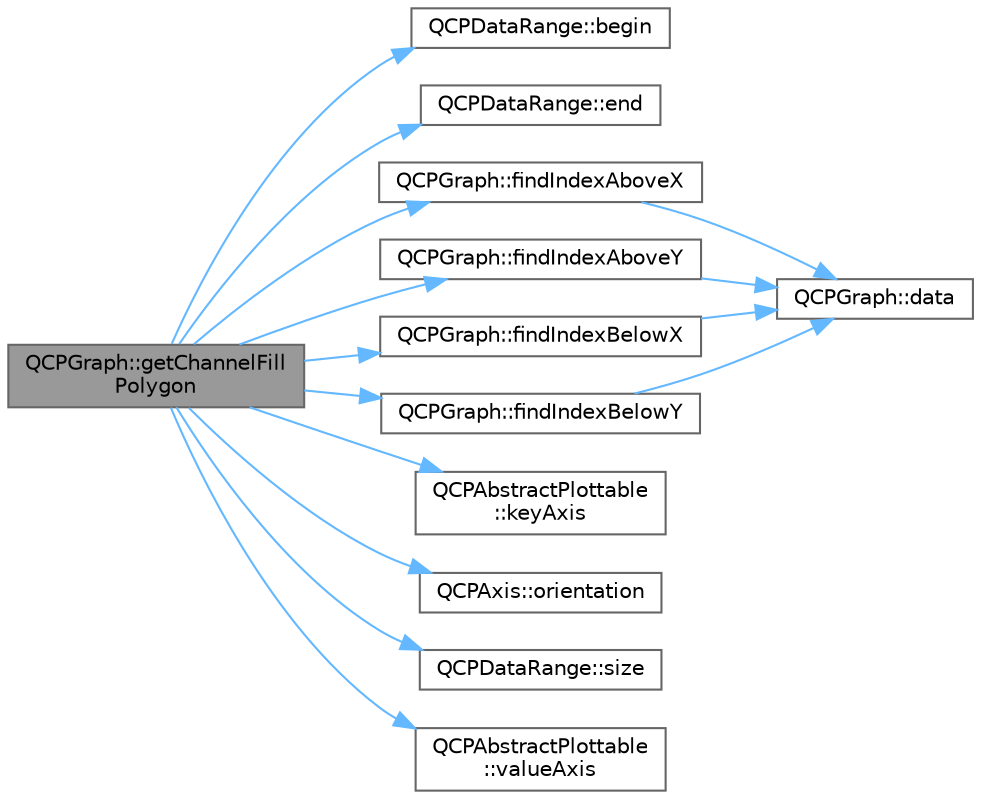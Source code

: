 digraph "QCPGraph::getChannelFillPolygon"
{
 // LATEX_PDF_SIZE
  bgcolor="transparent";
  edge [fontname=Helvetica,fontsize=10,labelfontname=Helvetica,labelfontsize=10];
  node [fontname=Helvetica,fontsize=10,shape=box,height=0.2,width=0.4];
  rankdir="LR";
  Node1 [label="QCPGraph::getChannelFill\lPolygon",height=0.2,width=0.4,color="gray40", fillcolor="grey60", style="filled", fontcolor="black",tooltip=" "];
  Node1 -> Node2 [color="steelblue1",style="solid"];
  Node2 [label="QCPDataRange::begin",height=0.2,width=0.4,color="grey40", fillcolor="white", style="filled",URL="$class_q_c_p_data_range.html#ae76d7eba9defdfafcd0fc41096793129",tooltip=" "];
  Node1 -> Node3 [color="steelblue1",style="solid"];
  Node3 [label="QCPDataRange::end",height=0.2,width=0.4,color="grey40", fillcolor="white", style="filled",URL="$class_q_c_p_data_range.html#aee1b20fb045929c3753ee2ce14af7630",tooltip=" "];
  Node1 -> Node4 [color="steelblue1",style="solid"];
  Node4 [label="QCPGraph::findIndexAboveX",height=0.2,width=0.4,color="grey40", fillcolor="white", style="filled",URL="$class_q_c_p_graph.html#aaabd6c6a7200a2672c44e62bd2a1cafa",tooltip=" "];
  Node4 -> Node5 [color="steelblue1",style="solid"];
  Node5 [label="QCPGraph::data",height=0.2,width=0.4,color="grey40", fillcolor="white", style="filled",URL="$class_q_c_p_graph.html#a141aa31a1f19bbd0ce60f55eaeb9ea60",tooltip=" "];
  Node1 -> Node6 [color="steelblue1",style="solid"];
  Node6 [label="QCPGraph::findIndexAboveY",height=0.2,width=0.4,color="grey40", fillcolor="white", style="filled",URL="$class_q_c_p_graph.html#a8b952a5f937840dc242489585cc8000d",tooltip=" "];
  Node6 -> Node5 [color="steelblue1",style="solid"];
  Node1 -> Node7 [color="steelblue1",style="solid"];
  Node7 [label="QCPGraph::findIndexBelowX",height=0.2,width=0.4,color="grey40", fillcolor="white", style="filled",URL="$class_q_c_p_graph.html#a8c3f15dd5a06633011a6ef36016d308b",tooltip=" "];
  Node7 -> Node5 [color="steelblue1",style="solid"];
  Node1 -> Node8 [color="steelblue1",style="solid"];
  Node8 [label="QCPGraph::findIndexBelowY",height=0.2,width=0.4,color="grey40", fillcolor="white", style="filled",URL="$class_q_c_p_graph.html#a5b0291f248e8ca8eaa82833ab420dcd0",tooltip=" "];
  Node8 -> Node5 [color="steelblue1",style="solid"];
  Node1 -> Node9 [color="steelblue1",style="solid"];
  Node9 [label="QCPAbstractPlottable\l::keyAxis",height=0.2,width=0.4,color="grey40", fillcolor="white", style="filled",URL="$class_q_c_p_abstract_plottable.html#aa6f25b97ee99988fe352f17cb9ed962b",tooltip=" "];
  Node1 -> Node10 [color="steelblue1",style="solid"];
  Node10 [label="QCPAxis::orientation",height=0.2,width=0.4,color="grey40", fillcolor="white", style="filled",URL="$class_q_c_p_axis.html#ab988ef4538e2655bb77bd138189cd42e",tooltip=" "];
  Node1 -> Node11 [color="steelblue1",style="solid"];
  Node11 [label="QCPDataRange::size",height=0.2,width=0.4,color="grey40", fillcolor="white", style="filled",URL="$class_q_c_p_data_range.html#ac6af055e509d1b691c244954ff1c5887",tooltip=" "];
  Node1 -> Node12 [color="steelblue1",style="solid"];
  Node12 [label="QCPAbstractPlottable\l::valueAxis",height=0.2,width=0.4,color="grey40", fillcolor="white", style="filled",URL="$class_q_c_p_abstract_plottable.html#a842b3831660d3e33b73863fd133889dd",tooltip=" "];
}
